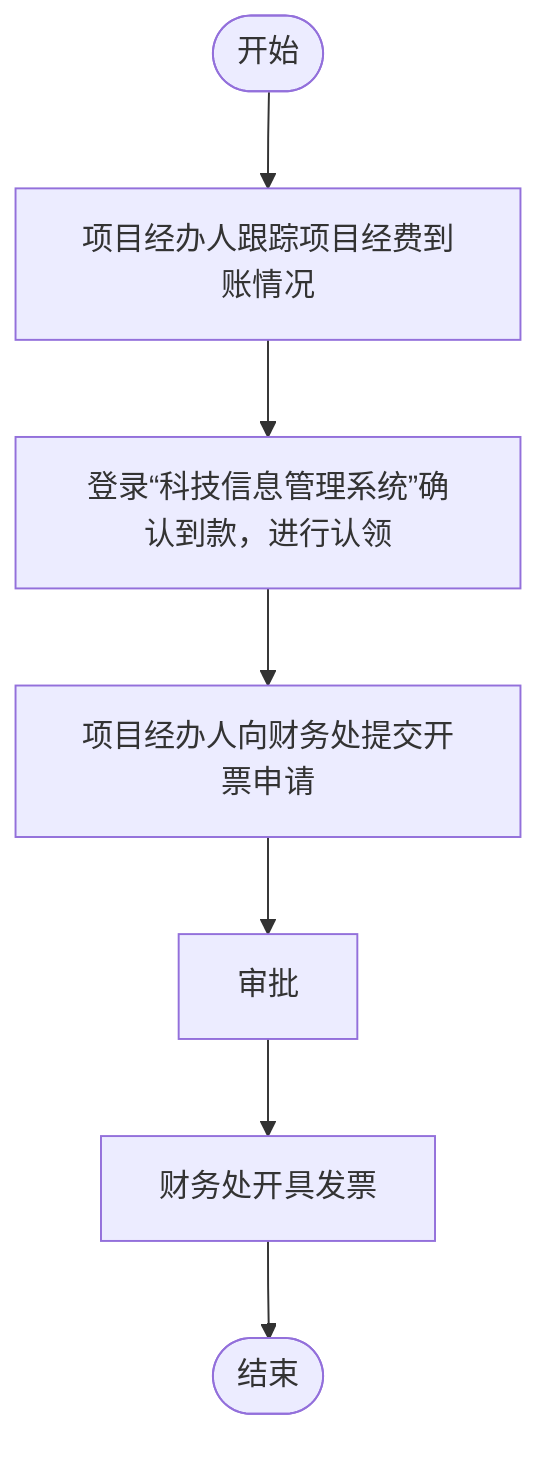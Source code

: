 flowchart TD
    A([开始]) --> B[项目经办人跟踪项目经费到账情况]
    B --> C[登录“科技信息管理系统”确认到款，进行认领]
    C --> D[项目经办人向财务处提交开票申请]
    D --> E[审批]
    E --> F[财务处开具发票]
    F --> G([结束])